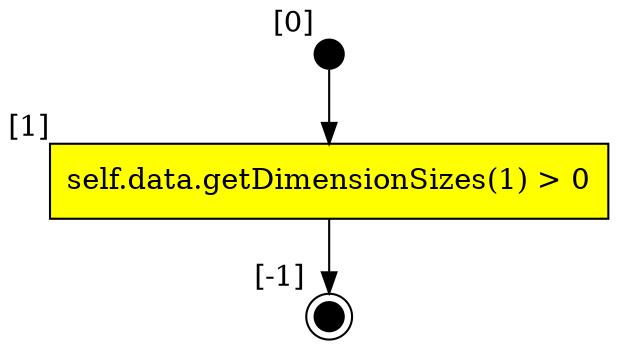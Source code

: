 digraph CLG {
  0 [style=filled, fillcolor=black, shape="circle", label="", fixedsize=true, width=.2, height=.2, xlabel="[0]"];
  1 [shape="box", label="self.data.getDimensionSizes(1) > 0", style=filled, fillcolor=yellow, xlabel="[1]"];
  2 [style=filled, fillcolor=black, shape="doublecircle", label="", fixedsize=true, width=.2, height=.2, xlabel="[-1]"];
  0 -> 1;
  1 -> 2;
}
